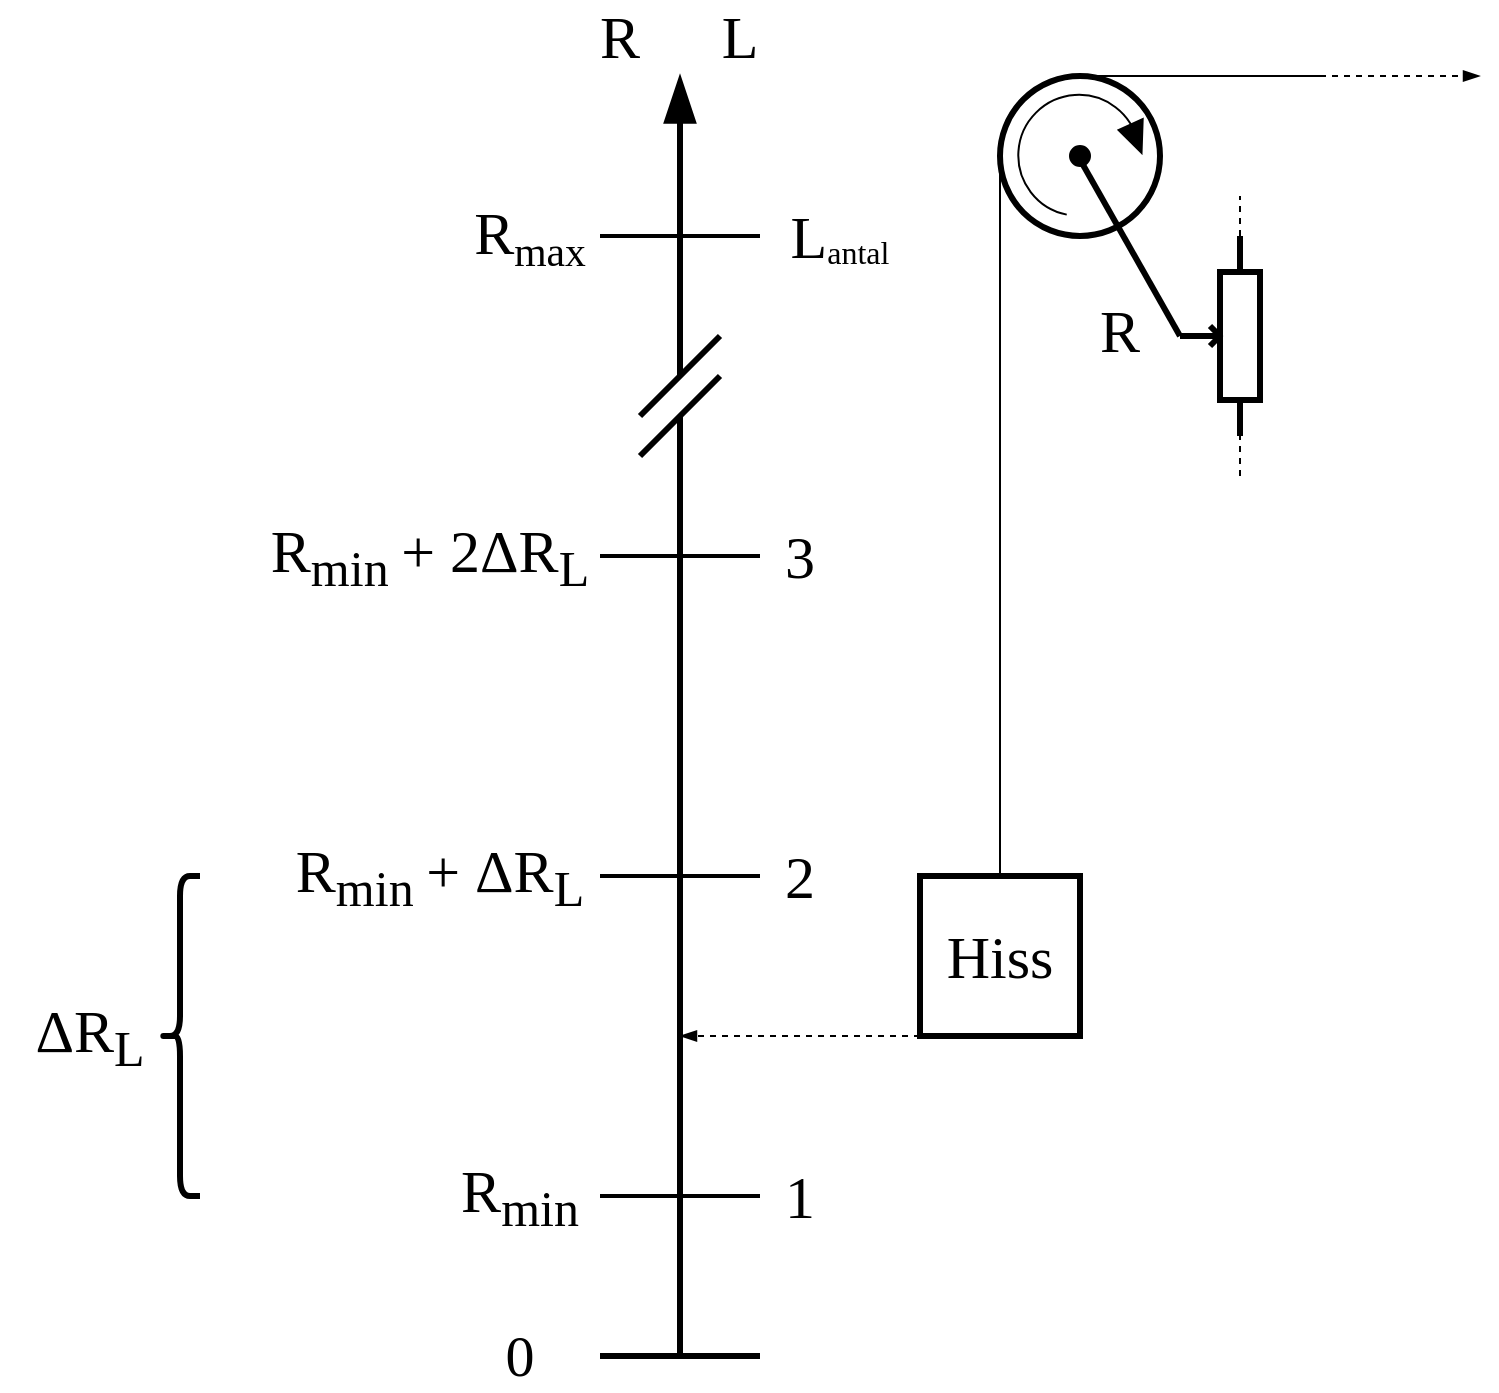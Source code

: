 <mxfile version="14.5.1" type="device"><diagram id="nmiwwf3-VQpcL_kKBlbf" name="Page-1"><mxGraphModel dx="1278" dy="948" grid="1" gridSize="10" guides="1" tooltips="1" connect="1" arrows="1" fold="1" page="1" pageScale="1" pageWidth="1169" pageHeight="827" math="0" shadow="0"><root><mxCell id="0"/><mxCell id="1" parent="0"/><mxCell id="UTETVfTawVSnNiNtdjC--2" value="" style="whiteSpace=wrap;html=1;aspect=fixed;strokeWidth=3;" vertex="1" parent="1"><mxGeometry x="480" y="439" width="80" height="80" as="geometry"/></mxCell><mxCell id="UTETVfTawVSnNiNtdjC--3" value="" style="endArrow=none;html=1;exitX=0.5;exitY=0;exitDx=0;exitDy=0;" edge="1" parent="1" source="UTETVfTawVSnNiNtdjC--2"><mxGeometry width="50" height="50" relative="1" as="geometry"><mxPoint x="450" y="339" as="sourcePoint"/><mxPoint x="520" y="79" as="targetPoint"/></mxGeometry></mxCell><mxCell id="UTETVfTawVSnNiNtdjC--4" value="" style="ellipse;whiteSpace=wrap;html=1;aspect=fixed;rounded=0;sketch=0;strokeWidth=3;" vertex="1" parent="1"><mxGeometry x="520" y="39" width="80" height="80" as="geometry"/></mxCell><mxCell id="UTETVfTawVSnNiNtdjC--6" value="" style="endArrow=none;html=1;" edge="1" parent="1"><mxGeometry width="50" height="50" relative="1" as="geometry"><mxPoint x="560" y="39" as="sourcePoint"/><mxPoint x="680" y="39" as="targetPoint"/></mxGeometry></mxCell><mxCell id="UTETVfTawVSnNiNtdjC--8" value="" style="pointerEvents=1;verticalLabelPosition=bottom;shadow=0;dashed=0;align=center;html=1;verticalAlign=top;shape=mxgraph.electrical.resistors.potentiometer_1;rounded=0;sketch=0;rotation=90;strokeWidth=3;" vertex="1" parent="1"><mxGeometry x="580" y="149" width="100" height="40" as="geometry"/></mxCell><mxCell id="UTETVfTawVSnNiNtdjC--10" value="" style="endArrow=none;html=1;entryX=0.5;entryY=1;entryDx=0;entryDy=0;entryPerimeter=0;strokeWidth=3;" edge="1" parent="1" target="UTETVfTawVSnNiNtdjC--8"><mxGeometry width="50" height="50" relative="1" as="geometry"><mxPoint x="559" y="79" as="sourcePoint"/><mxPoint x="599" y="99" as="targetPoint"/></mxGeometry></mxCell><mxCell id="UTETVfTawVSnNiNtdjC--12" value="" style="verticalLabelPosition=bottom;shadow=0;dashed=0;align=center;html=1;verticalAlign=top;shape=mxgraph.electrical.rot_mech.verticalLabelPosition=bottom;shadow=0;dashed=0;align=center;fillColor=strokeColor;html=1;verticalAlign=top;strokeWidth=1;shape=mxgraph.electrical.rot_mech.rotation;rounded=0;sketch=0;rotation=-45;flipV=1;" vertex="1" parent="1"><mxGeometry x="521.5" y="47" width="69" height="54" as="geometry"/></mxCell><mxCell id="UTETVfTawVSnNiNtdjC--14" value="" style="ellipse;whiteSpace=wrap;html=1;aspect=fixed;rounded=0;sketch=0;fillColor=#000000;" vertex="1" parent="1"><mxGeometry x="555" y="74" width="10" height="10" as="geometry"/></mxCell><mxCell id="UTETVfTawVSnNiNtdjC--15" value="" style="endArrow=none;html=1;endFill=0;strokeWidth=3;endSize=16;" edge="1" parent="1"><mxGeometry width="50" height="50" relative="1" as="geometry"><mxPoint x="360" y="679" as="sourcePoint"/><mxPoint x="360" y="209" as="targetPoint"/></mxGeometry></mxCell><mxCell id="UTETVfTawVSnNiNtdjC--16" value="" style="endArrow=none;html=1;strokeWidth=3;" edge="1" parent="1"><mxGeometry width="50" height="50" relative="1" as="geometry"><mxPoint x="320" y="679" as="sourcePoint"/><mxPoint x="400" y="679" as="targetPoint"/></mxGeometry></mxCell><mxCell id="UTETVfTawVSnNiNtdjC--17" value="" style="endArrow=none;html=1;strokeWidth=2;" edge="1" parent="1"><mxGeometry width="50" height="50" relative="1" as="geometry"><mxPoint x="320" y="599" as="sourcePoint"/><mxPoint x="400" y="599" as="targetPoint"/></mxGeometry></mxCell><mxCell id="UTETVfTawVSnNiNtdjC--18" value="" style="endArrow=none;html=1;strokeWidth=2;" edge="1" parent="1"><mxGeometry width="50" height="50" relative="1" as="geometry"><mxPoint x="320" y="439" as="sourcePoint"/><mxPoint x="400" y="439" as="targetPoint"/></mxGeometry></mxCell><mxCell id="UTETVfTawVSnNiNtdjC--19" value="" style="endArrow=none;html=1;strokeWidth=2;" edge="1" parent="1"><mxGeometry width="50" height="50" relative="1" as="geometry"><mxPoint x="320" y="279" as="sourcePoint"/><mxPoint x="400" y="279" as="targetPoint"/></mxGeometry></mxCell><mxCell id="UTETVfTawVSnNiNtdjC--20" value="" style="endArrow=none;html=1;strokeWidth=2;" edge="1" parent="1"><mxGeometry width="50" height="50" relative="1" as="geometry"><mxPoint x="320" y="119" as="sourcePoint"/><mxPoint x="400" y="119" as="targetPoint"/></mxGeometry></mxCell><mxCell id="UTETVfTawVSnNiNtdjC--21" value="&lt;font face=&quot;Computer Modern&quot; style=&quot;font-size: 29px&quot;&gt;0&lt;/font&gt;" style="text;html=1;strokeColor=none;fillColor=none;align=center;verticalAlign=middle;whiteSpace=wrap;rounded=0;sketch=0;" vertex="1" parent="1"><mxGeometry x="260" y="669" width="40" height="20" as="geometry"/></mxCell><mxCell id="UTETVfTawVSnNiNtdjC--22" value="&lt;font face=&quot;Computer Modern&quot; style=&quot;font-size: 30px&quot;&gt;R&lt;sub&gt;min&lt;/sub&gt;&lt;/font&gt;" style="text;html=1;strokeColor=none;fillColor=none;align=center;verticalAlign=middle;whiteSpace=wrap;rounded=0;sketch=0;" vertex="1" parent="1"><mxGeometry x="260" y="589" width="40" height="20" as="geometry"/></mxCell><mxCell id="UTETVfTawVSnNiNtdjC--23" value="&lt;font&gt;&lt;font face=&quot;Computer Modern&quot; style=&quot;font-size: 30px&quot;&gt;R&lt;/font&gt;&lt;font face=&quot;Computer Modern&quot; style=&quot;font-size: 25px&quot;&gt;&lt;sub&gt;max&lt;/sub&gt;&lt;/font&gt;&lt;/font&gt;" style="text;html=1;strokeColor=none;fillColor=none;align=center;verticalAlign=middle;whiteSpace=wrap;rounded=0;sketch=0;" vertex="1" parent="1"><mxGeometry x="250" y="109" width="70" height="20" as="geometry"/></mxCell><mxCell id="UTETVfTawVSnNiNtdjC--26" value="&lt;font style=&quot;font-size: 30px&quot;&gt;&lt;font face=&quot;Computer Modern&quot; style=&quot;font-size: 30px&quot;&gt;R&lt;/font&gt;&lt;font face=&quot;Computer Modern&quot; style=&quot;font-size: 30px&quot;&gt;&lt;sub&gt;min&amp;nbsp;&lt;/sub&gt;+ ΔR&lt;sub&gt;L&lt;/sub&gt;&lt;/font&gt;&lt;/font&gt;" style="text;html=1;strokeColor=none;fillColor=none;align=center;verticalAlign=middle;whiteSpace=wrap;rounded=0;sketch=0;" vertex="1" parent="1"><mxGeometry x="160" y="429" width="160" height="20" as="geometry"/></mxCell><mxCell id="UTETVfTawVSnNiNtdjC--27" value="&lt;font style=&quot;font-size: 30px&quot;&gt;&lt;font face=&quot;Computer Modern&quot; style=&quot;font-size: 30px&quot;&gt;R&lt;/font&gt;&lt;font face=&quot;Computer Modern&quot; style=&quot;font-size: 30px&quot;&gt;&lt;sub&gt;min&amp;nbsp;&lt;/sub&gt;+ 2ΔR&lt;sub&gt;L&lt;/sub&gt;&lt;/font&gt;&lt;/font&gt;" style="text;html=1;strokeColor=none;fillColor=none;align=center;verticalAlign=middle;whiteSpace=wrap;rounded=0;sketch=0;" vertex="1" parent="1"><mxGeometry x="150" y="269" width="170" height="20" as="geometry"/></mxCell><mxCell id="UTETVfTawVSnNiNtdjC--28" value="" style="shape=curlyBracket;whiteSpace=wrap;html=1;rounded=1;sketch=0;fillColor=#000000;strokeWidth=3;" vertex="1" parent="1"><mxGeometry x="100" y="439" width="20" height="160" as="geometry"/></mxCell><mxCell id="UTETVfTawVSnNiNtdjC--29" value="&lt;font style=&quot;font-size: 30px&quot;&gt;&lt;font face=&quot;Computer Modern&quot; style=&quot;font-size: 30px&quot;&gt;ΔR&lt;sub&gt;L&lt;/sub&gt;&lt;/font&gt;&lt;/font&gt;" style="text;html=1;strokeColor=none;fillColor=none;align=center;verticalAlign=middle;whiteSpace=wrap;rounded=0;sketch=0;" vertex="1" parent="1"><mxGeometry x="20" y="509" width="90" height="20" as="geometry"/></mxCell><mxCell id="UTETVfTawVSnNiNtdjC--30" value="&lt;font face=&quot;Computer Modern&quot; style=&quot;font-size: 30px&quot;&gt;R&lt;/font&gt;" style="text;html=1;strokeColor=none;fillColor=none;align=center;verticalAlign=middle;whiteSpace=wrap;rounded=0;sketch=0;" vertex="1" parent="1"><mxGeometry x="560" y="156" width="40" height="20" as="geometry"/></mxCell><mxCell id="UTETVfTawVSnNiNtdjC--32" value="&lt;font face=&quot;Computer Modern&quot; style=&quot;font-size: 30px&quot;&gt;R&lt;/font&gt;" style="text;html=1;strokeColor=none;fillColor=none;align=center;verticalAlign=middle;whiteSpace=wrap;rounded=0;sketch=0;" vertex="1" parent="1"><mxGeometry x="310" y="9" width="40" height="20" as="geometry"/></mxCell><mxCell id="UTETVfTawVSnNiNtdjC--34" value="" style="endArrow=none;dashed=1;html=1;strokeWidth=1;entryX=1;entryY=0.25;entryDx=0;entryDy=0;entryPerimeter=0;" edge="1" parent="1" target="UTETVfTawVSnNiNtdjC--8"><mxGeometry width="50" height="50" relative="1" as="geometry"><mxPoint x="640" y="239" as="sourcePoint"/><mxPoint x="460" y="279" as="targetPoint"/></mxGeometry></mxCell><mxCell id="UTETVfTawVSnNiNtdjC--35" value="" style="endArrow=none;dashed=1;html=1;strokeWidth=1;entryX=1;entryY=0.25;entryDx=0;entryDy=0;entryPerimeter=0;" edge="1" parent="1"><mxGeometry width="50" height="50" relative="1" as="geometry"><mxPoint x="640.0" y="119.0" as="sourcePoint"/><mxPoint x="640.0" y="99.0" as="targetPoint"/><Array as="points"/></mxGeometry></mxCell><mxCell id="UTETVfTawVSnNiNtdjC--36" value="&lt;font face=&quot;Computer Modern&quot; style=&quot;font-size: 30px&quot;&gt;Hiss&lt;/font&gt;" style="text;html=1;strokeColor=none;fillColor=none;align=center;verticalAlign=middle;whiteSpace=wrap;rounded=0;sketch=0;" vertex="1" parent="1"><mxGeometry x="500" y="469" width="40" height="20" as="geometry"/></mxCell><mxCell id="UTETVfTawVSnNiNtdjC--37" value="&lt;font face=&quot;Computer Modern&quot;&gt;&lt;span style=&quot;font-size: 30px&quot;&gt;L&lt;/span&gt;&lt;sub&gt;&lt;font style=&quot;font-size: 16px&quot;&gt;antal&lt;/font&gt;&lt;/sub&gt;&lt;/font&gt;" style="text;html=1;strokeColor=none;fillColor=none;align=center;verticalAlign=middle;whiteSpace=wrap;rounded=0;sketch=0;" vertex="1" parent="1"><mxGeometry x="400" y="109" width="80" height="20" as="geometry"/></mxCell><mxCell id="UTETVfTawVSnNiNtdjC--39" value="&lt;font face=&quot;Computer Modern&quot; style=&quot;font-size: 30px&quot;&gt;L&lt;/font&gt;" style="text;html=1;strokeColor=none;fillColor=none;align=center;verticalAlign=middle;whiteSpace=wrap;rounded=0;sketch=0;" vertex="1" parent="1"><mxGeometry x="370" y="9" width="40" height="20" as="geometry"/></mxCell><mxCell id="UTETVfTawVSnNiNtdjC--40" value="&lt;font face=&quot;Computer Modern&quot; style=&quot;font-size: 30px&quot;&gt;3&lt;/font&gt;" style="text;html=1;strokeColor=none;fillColor=none;align=center;verticalAlign=middle;whiteSpace=wrap;rounded=0;sketch=0;" vertex="1" parent="1"><mxGeometry x="400" y="269" width="40" height="20" as="geometry"/></mxCell><mxCell id="UTETVfTawVSnNiNtdjC--43" value="&lt;font face=&quot;Computer Modern&quot; style=&quot;font-size: 30px&quot;&gt;2&lt;/font&gt;" style="text;html=1;strokeColor=none;fillColor=none;align=center;verticalAlign=middle;whiteSpace=wrap;rounded=0;sketch=0;rotation=0;" vertex="1" parent="1"><mxGeometry x="400" y="429" width="40" height="20" as="geometry"/></mxCell><mxCell id="UTETVfTawVSnNiNtdjC--44" value="&lt;font face=&quot;Computer Modern&quot; style=&quot;font-size: 30px&quot;&gt;1&lt;/font&gt;" style="text;html=1;strokeColor=none;fillColor=none;align=center;verticalAlign=middle;whiteSpace=wrap;rounded=0;sketch=0;rotation=0;" vertex="1" parent="1"><mxGeometry x="400" y="589" width="40" height="20" as="geometry"/></mxCell><mxCell id="UTETVfTawVSnNiNtdjC--45" value="" style="endArrow=blockThin;dashed=1;html=1;strokeWidth=1;endFill=1;" edge="1" parent="1"><mxGeometry width="50" height="50" relative="1" as="geometry"><mxPoint x="680.0" y="39.0" as="sourcePoint"/><mxPoint x="760" y="39" as="targetPoint"/><Array as="points"/></mxGeometry></mxCell><mxCell id="UTETVfTawVSnNiNtdjC--46" value="" style="endArrow=blockThin;dashed=1;html=1;strokeWidth=1;exitX=0;exitY=1;exitDx=0;exitDy=0;endFill=1;" edge="1" parent="1" source="UTETVfTawVSnNiNtdjC--2"><mxGeometry width="50" height="50" relative="1" as="geometry"><mxPoint x="430" y="369" as="sourcePoint"/><mxPoint x="360" y="519" as="targetPoint"/></mxGeometry></mxCell><mxCell id="UTETVfTawVSnNiNtdjC--48" value="" style="endArrow=blockThin;html=1;strokeWidth=3;endFill=1;endSize=16;" edge="1" parent="1"><mxGeometry width="50" height="50" relative="1" as="geometry"><mxPoint x="360" y="189" as="sourcePoint"/><mxPoint x="360" y="39" as="targetPoint"/></mxGeometry></mxCell><mxCell id="UTETVfTawVSnNiNtdjC--49" value="" style="endArrow=none;html=1;strokeWidth=3;" edge="1" parent="1"><mxGeometry width="50" height="50" relative="1" as="geometry"><mxPoint x="340" y="209" as="sourcePoint"/><mxPoint x="380" y="169" as="targetPoint"/><Array as="points"><mxPoint x="380" y="169"/></Array></mxGeometry></mxCell><mxCell id="UTETVfTawVSnNiNtdjC--50" value="" style="endArrow=none;html=1;strokeWidth=3;" edge="1" parent="1"><mxGeometry width="50" height="50" relative="1" as="geometry"><mxPoint x="340" y="229" as="sourcePoint"/><mxPoint x="380" y="189" as="targetPoint"/><Array as="points"><mxPoint x="380" y="189"/></Array></mxGeometry></mxCell></root></mxGraphModel></diagram></mxfile>